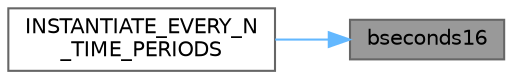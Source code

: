 digraph "bseconds16"
{
 // LATEX_PDF_SIZE
  bgcolor="transparent";
  edge [fontname=Helvetica,fontsize=10,labelfontname=Helvetica,labelfontsize=10];
  node [fontname=Helvetica,fontsize=10,shape=box,height=0.2,width=0.4];
  rankdir="RL";
  Node1 [id="Node000001",label="bseconds16",height=0.2,width=0.4,color="gray40", fillcolor="grey60", style="filled", fontcolor="black",tooltip="Returns the current time-since-boot in \"binary seconds\", which are actually 1024/1000 of a second lon..."];
  Node1 -> Node2 [id="edge1_Node000001_Node000002",dir="back",color="steelblue1",style="solid",tooltip=" "];
  Node2 [id="Node000002",label="INSTANTIATE_EVERY_N\l_TIME_PERIODS",height=0.2,width=0.4,color="grey40", fillcolor="white", style="filled",URL="$d5/df2/group___timekeeping_gad9813d2fd3ed9e61acacda3ccf2f6bd4.html#gad9813d2fd3ed9e61acacda3ccf2f6bd4",tooltip="Create the CEveryNBSeconds class for bsecond intervals."];
}
